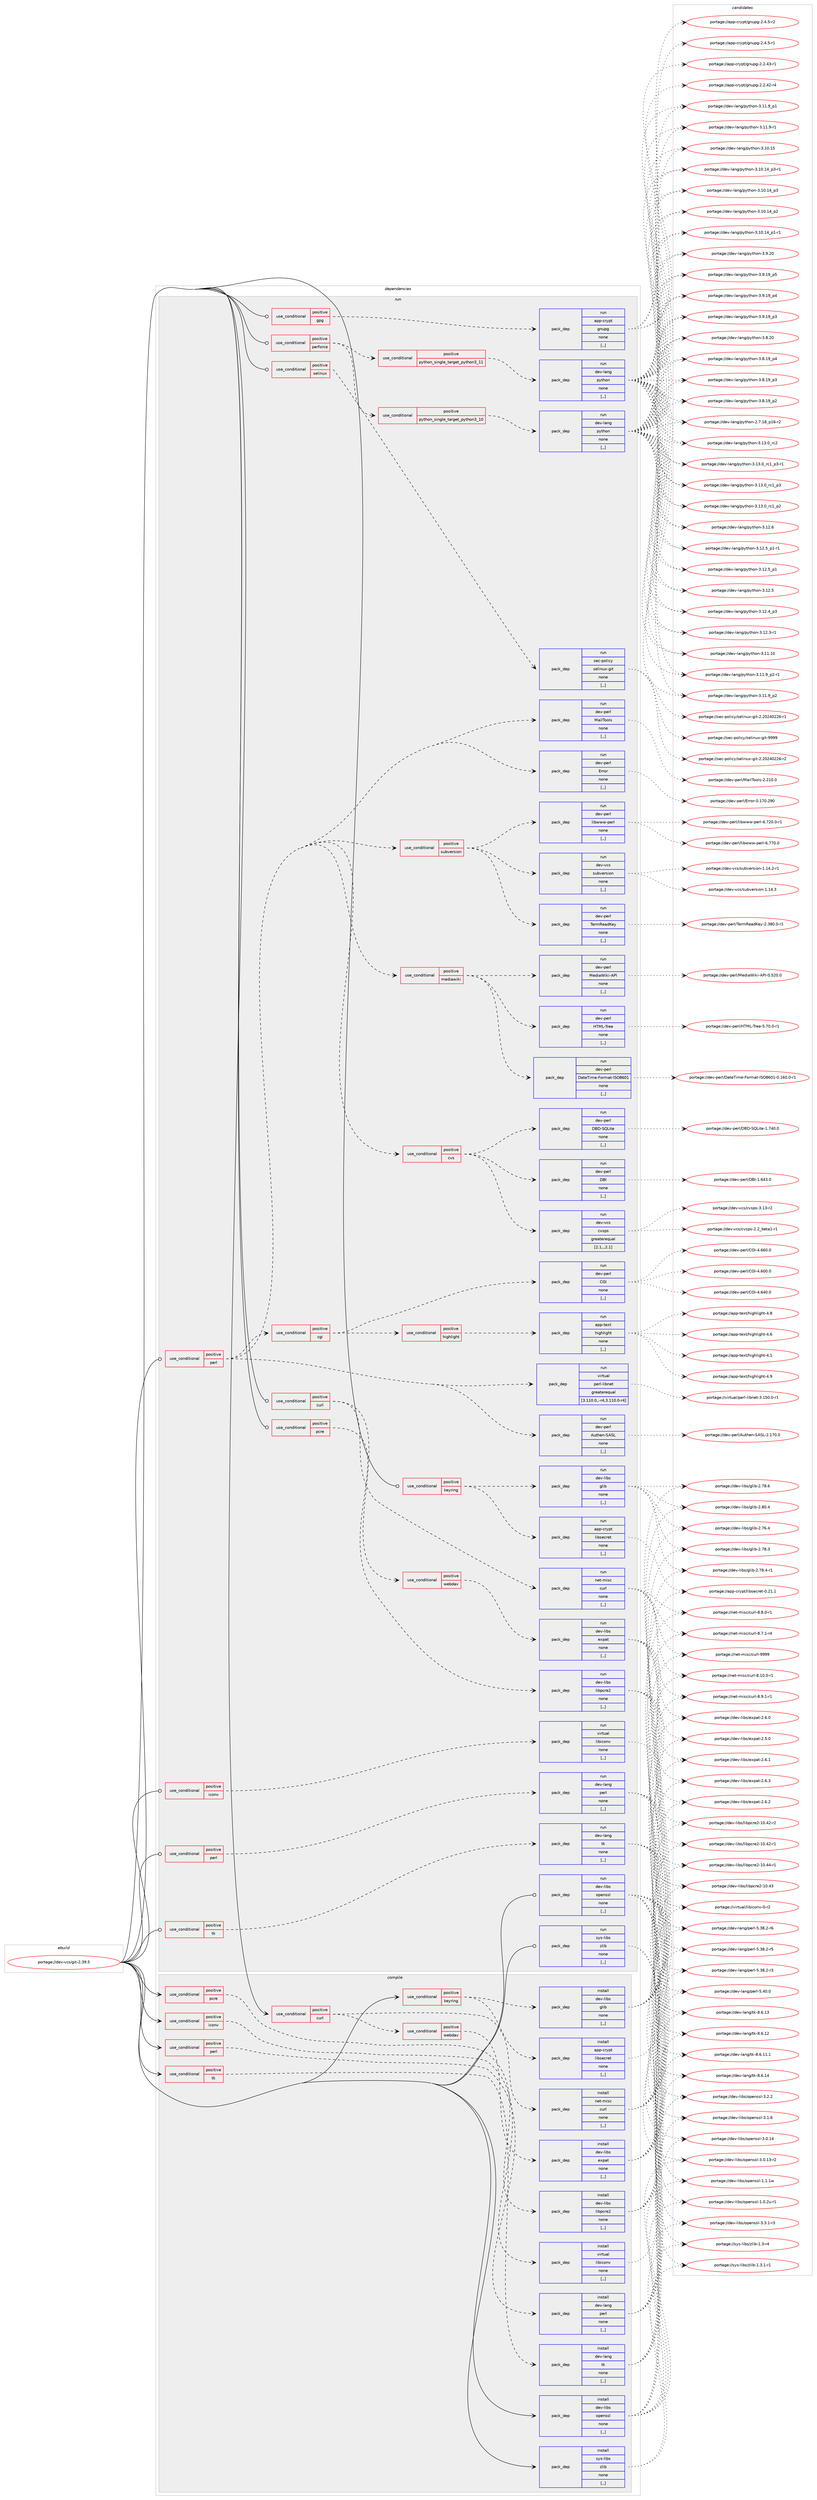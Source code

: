digraph prolog {

# *************
# Graph options
# *************

newrank=true;
concentrate=true;
compound=true;
graph [rankdir=LR,fontname=Helvetica,fontsize=10,ranksep=1.5];#, ranksep=2.5, nodesep=0.2];
edge  [arrowhead=vee];
node  [fontname=Helvetica,fontsize=10];

# **********
# The ebuild
# **********

subgraph cluster_leftcol {
color=gray;
label=<<i>ebuild</i>>;
id [label="portage://dev-vcs/git-2.39.5", color=red, width=4, href="../dev-vcs/git-2.39.5.svg"];
}

# ****************
# The dependencies
# ****************

subgraph cluster_midcol {
color=gray;
label=<<i>dependencies</i>>;
subgraph cluster_compile {
fillcolor="#eeeeee";
style=filled;
label=<<i>compile</i>>;
subgraph cond193770 {
dependency718586 [label=<<TABLE BORDER="0" CELLBORDER="1" CELLSPACING="0" CELLPADDING="4"><TR><TD ROWSPAN="3" CELLPADDING="10">use_conditional</TD></TR><TR><TD>positive</TD></TR><TR><TD>curl</TD></TR></TABLE>>, shape=none, color=red];
subgraph pack519760 {
dependency718587 [label=<<TABLE BORDER="0" CELLBORDER="1" CELLSPACING="0" CELLPADDING="4" WIDTH="220"><TR><TD ROWSPAN="6" CELLPADDING="30">pack_dep</TD></TR><TR><TD WIDTH="110">install</TD></TR><TR><TD>net-misc</TD></TR><TR><TD>curl</TD></TR><TR><TD>none</TD></TR><TR><TD>[,,]</TD></TR></TABLE>>, shape=none, color=blue];
}
dependency718586:e -> dependency718587:w [weight=20,style="dashed",arrowhead="vee"];
subgraph cond193771 {
dependency718588 [label=<<TABLE BORDER="0" CELLBORDER="1" CELLSPACING="0" CELLPADDING="4"><TR><TD ROWSPAN="3" CELLPADDING="10">use_conditional</TD></TR><TR><TD>positive</TD></TR><TR><TD>webdav</TD></TR></TABLE>>, shape=none, color=red];
subgraph pack519761 {
dependency718589 [label=<<TABLE BORDER="0" CELLBORDER="1" CELLSPACING="0" CELLPADDING="4" WIDTH="220"><TR><TD ROWSPAN="6" CELLPADDING="30">pack_dep</TD></TR><TR><TD WIDTH="110">install</TD></TR><TR><TD>dev-libs</TD></TR><TR><TD>expat</TD></TR><TR><TD>none</TD></TR><TR><TD>[,,]</TD></TR></TABLE>>, shape=none, color=blue];
}
dependency718588:e -> dependency718589:w [weight=20,style="dashed",arrowhead="vee"];
}
dependency718586:e -> dependency718588:w [weight=20,style="dashed",arrowhead="vee"];
}
id:e -> dependency718586:w [weight=20,style="solid",arrowhead="vee"];
subgraph cond193772 {
dependency718590 [label=<<TABLE BORDER="0" CELLBORDER="1" CELLSPACING="0" CELLPADDING="4"><TR><TD ROWSPAN="3" CELLPADDING="10">use_conditional</TD></TR><TR><TD>positive</TD></TR><TR><TD>iconv</TD></TR></TABLE>>, shape=none, color=red];
subgraph pack519762 {
dependency718591 [label=<<TABLE BORDER="0" CELLBORDER="1" CELLSPACING="0" CELLPADDING="4" WIDTH="220"><TR><TD ROWSPAN="6" CELLPADDING="30">pack_dep</TD></TR><TR><TD WIDTH="110">install</TD></TR><TR><TD>virtual</TD></TR><TR><TD>libiconv</TD></TR><TR><TD>none</TD></TR><TR><TD>[,,]</TD></TR></TABLE>>, shape=none, color=blue];
}
dependency718590:e -> dependency718591:w [weight=20,style="dashed",arrowhead="vee"];
}
id:e -> dependency718590:w [weight=20,style="solid",arrowhead="vee"];
subgraph cond193773 {
dependency718592 [label=<<TABLE BORDER="0" CELLBORDER="1" CELLSPACING="0" CELLPADDING="4"><TR><TD ROWSPAN="3" CELLPADDING="10">use_conditional</TD></TR><TR><TD>positive</TD></TR><TR><TD>keyring</TD></TR></TABLE>>, shape=none, color=red];
subgraph pack519763 {
dependency718593 [label=<<TABLE BORDER="0" CELLBORDER="1" CELLSPACING="0" CELLPADDING="4" WIDTH="220"><TR><TD ROWSPAN="6" CELLPADDING="30">pack_dep</TD></TR><TR><TD WIDTH="110">install</TD></TR><TR><TD>app-crypt</TD></TR><TR><TD>libsecret</TD></TR><TR><TD>none</TD></TR><TR><TD>[,,]</TD></TR></TABLE>>, shape=none, color=blue];
}
dependency718592:e -> dependency718593:w [weight=20,style="dashed",arrowhead="vee"];
subgraph pack519764 {
dependency718594 [label=<<TABLE BORDER="0" CELLBORDER="1" CELLSPACING="0" CELLPADDING="4" WIDTH="220"><TR><TD ROWSPAN="6" CELLPADDING="30">pack_dep</TD></TR><TR><TD WIDTH="110">install</TD></TR><TR><TD>dev-libs</TD></TR><TR><TD>glib</TD></TR><TR><TD>none</TD></TR><TR><TD>[,,]</TD></TR></TABLE>>, shape=none, color=blue];
}
dependency718592:e -> dependency718594:w [weight=20,style="dashed",arrowhead="vee"];
}
id:e -> dependency718592:w [weight=20,style="solid",arrowhead="vee"];
subgraph cond193774 {
dependency718595 [label=<<TABLE BORDER="0" CELLBORDER="1" CELLSPACING="0" CELLPADDING="4"><TR><TD ROWSPAN="3" CELLPADDING="10">use_conditional</TD></TR><TR><TD>positive</TD></TR><TR><TD>pcre</TD></TR></TABLE>>, shape=none, color=red];
subgraph pack519765 {
dependency718596 [label=<<TABLE BORDER="0" CELLBORDER="1" CELLSPACING="0" CELLPADDING="4" WIDTH="220"><TR><TD ROWSPAN="6" CELLPADDING="30">pack_dep</TD></TR><TR><TD WIDTH="110">install</TD></TR><TR><TD>dev-libs</TD></TR><TR><TD>libpcre2</TD></TR><TR><TD>none</TD></TR><TR><TD>[,,]</TD></TR></TABLE>>, shape=none, color=blue];
}
dependency718595:e -> dependency718596:w [weight=20,style="dashed",arrowhead="vee"];
}
id:e -> dependency718595:w [weight=20,style="solid",arrowhead="vee"];
subgraph cond193775 {
dependency718597 [label=<<TABLE BORDER="0" CELLBORDER="1" CELLSPACING="0" CELLPADDING="4"><TR><TD ROWSPAN="3" CELLPADDING="10">use_conditional</TD></TR><TR><TD>positive</TD></TR><TR><TD>perl</TD></TR></TABLE>>, shape=none, color=red];
subgraph pack519766 {
dependency718598 [label=<<TABLE BORDER="0" CELLBORDER="1" CELLSPACING="0" CELLPADDING="4" WIDTH="220"><TR><TD ROWSPAN="6" CELLPADDING="30">pack_dep</TD></TR><TR><TD WIDTH="110">install</TD></TR><TR><TD>dev-lang</TD></TR><TR><TD>perl</TD></TR><TR><TD>none</TD></TR><TR><TD>[,,]</TD></TR></TABLE>>, shape=none, color=blue];
}
dependency718597:e -> dependency718598:w [weight=20,style="dashed",arrowhead="vee"];
}
id:e -> dependency718597:w [weight=20,style="solid",arrowhead="vee"];
subgraph cond193776 {
dependency718599 [label=<<TABLE BORDER="0" CELLBORDER="1" CELLSPACING="0" CELLPADDING="4"><TR><TD ROWSPAN="3" CELLPADDING="10">use_conditional</TD></TR><TR><TD>positive</TD></TR><TR><TD>tk</TD></TR></TABLE>>, shape=none, color=red];
subgraph pack519767 {
dependency718600 [label=<<TABLE BORDER="0" CELLBORDER="1" CELLSPACING="0" CELLPADDING="4" WIDTH="220"><TR><TD ROWSPAN="6" CELLPADDING="30">pack_dep</TD></TR><TR><TD WIDTH="110">install</TD></TR><TR><TD>dev-lang</TD></TR><TR><TD>tk</TD></TR><TR><TD>none</TD></TR><TR><TD>[,,]</TD></TR></TABLE>>, shape=none, color=blue];
}
dependency718599:e -> dependency718600:w [weight=20,style="dashed",arrowhead="vee"];
}
id:e -> dependency718599:w [weight=20,style="solid",arrowhead="vee"];
subgraph pack519768 {
dependency718601 [label=<<TABLE BORDER="0" CELLBORDER="1" CELLSPACING="0" CELLPADDING="4" WIDTH="220"><TR><TD ROWSPAN="6" CELLPADDING="30">pack_dep</TD></TR><TR><TD WIDTH="110">install</TD></TR><TR><TD>dev-libs</TD></TR><TR><TD>openssl</TD></TR><TR><TD>none</TD></TR><TR><TD>[,,]</TD></TR></TABLE>>, shape=none, color=blue];
}
id:e -> dependency718601:w [weight=20,style="solid",arrowhead="vee"];
subgraph pack519769 {
dependency718602 [label=<<TABLE BORDER="0" CELLBORDER="1" CELLSPACING="0" CELLPADDING="4" WIDTH="220"><TR><TD ROWSPAN="6" CELLPADDING="30">pack_dep</TD></TR><TR><TD WIDTH="110">install</TD></TR><TR><TD>sys-libs</TD></TR><TR><TD>zlib</TD></TR><TR><TD>none</TD></TR><TR><TD>[,,]</TD></TR></TABLE>>, shape=none, color=blue];
}
id:e -> dependency718602:w [weight=20,style="solid",arrowhead="vee"];
}
subgraph cluster_compileandrun {
fillcolor="#eeeeee";
style=filled;
label=<<i>compile and run</i>>;
}
subgraph cluster_run {
fillcolor="#eeeeee";
style=filled;
label=<<i>run</i>>;
subgraph cond193777 {
dependency718603 [label=<<TABLE BORDER="0" CELLBORDER="1" CELLSPACING="0" CELLPADDING="4"><TR><TD ROWSPAN="3" CELLPADDING="10">use_conditional</TD></TR><TR><TD>positive</TD></TR><TR><TD>curl</TD></TR></TABLE>>, shape=none, color=red];
subgraph pack519770 {
dependency718604 [label=<<TABLE BORDER="0" CELLBORDER="1" CELLSPACING="0" CELLPADDING="4" WIDTH="220"><TR><TD ROWSPAN="6" CELLPADDING="30">pack_dep</TD></TR><TR><TD WIDTH="110">run</TD></TR><TR><TD>net-misc</TD></TR><TR><TD>curl</TD></TR><TR><TD>none</TD></TR><TR><TD>[,,]</TD></TR></TABLE>>, shape=none, color=blue];
}
dependency718603:e -> dependency718604:w [weight=20,style="dashed",arrowhead="vee"];
subgraph cond193778 {
dependency718605 [label=<<TABLE BORDER="0" CELLBORDER="1" CELLSPACING="0" CELLPADDING="4"><TR><TD ROWSPAN="3" CELLPADDING="10">use_conditional</TD></TR><TR><TD>positive</TD></TR><TR><TD>webdav</TD></TR></TABLE>>, shape=none, color=red];
subgraph pack519771 {
dependency718606 [label=<<TABLE BORDER="0" CELLBORDER="1" CELLSPACING="0" CELLPADDING="4" WIDTH="220"><TR><TD ROWSPAN="6" CELLPADDING="30">pack_dep</TD></TR><TR><TD WIDTH="110">run</TD></TR><TR><TD>dev-libs</TD></TR><TR><TD>expat</TD></TR><TR><TD>none</TD></TR><TR><TD>[,,]</TD></TR></TABLE>>, shape=none, color=blue];
}
dependency718605:e -> dependency718606:w [weight=20,style="dashed",arrowhead="vee"];
}
dependency718603:e -> dependency718605:w [weight=20,style="dashed",arrowhead="vee"];
}
id:e -> dependency718603:w [weight=20,style="solid",arrowhead="odot"];
subgraph cond193779 {
dependency718607 [label=<<TABLE BORDER="0" CELLBORDER="1" CELLSPACING="0" CELLPADDING="4"><TR><TD ROWSPAN="3" CELLPADDING="10">use_conditional</TD></TR><TR><TD>positive</TD></TR><TR><TD>gpg</TD></TR></TABLE>>, shape=none, color=red];
subgraph pack519772 {
dependency718608 [label=<<TABLE BORDER="0" CELLBORDER="1" CELLSPACING="0" CELLPADDING="4" WIDTH="220"><TR><TD ROWSPAN="6" CELLPADDING="30">pack_dep</TD></TR><TR><TD WIDTH="110">run</TD></TR><TR><TD>app-crypt</TD></TR><TR><TD>gnupg</TD></TR><TR><TD>none</TD></TR><TR><TD>[,,]</TD></TR></TABLE>>, shape=none, color=blue];
}
dependency718607:e -> dependency718608:w [weight=20,style="dashed",arrowhead="vee"];
}
id:e -> dependency718607:w [weight=20,style="solid",arrowhead="odot"];
subgraph cond193780 {
dependency718609 [label=<<TABLE BORDER="0" CELLBORDER="1" CELLSPACING="0" CELLPADDING="4"><TR><TD ROWSPAN="3" CELLPADDING="10">use_conditional</TD></TR><TR><TD>positive</TD></TR><TR><TD>iconv</TD></TR></TABLE>>, shape=none, color=red];
subgraph pack519773 {
dependency718610 [label=<<TABLE BORDER="0" CELLBORDER="1" CELLSPACING="0" CELLPADDING="4" WIDTH="220"><TR><TD ROWSPAN="6" CELLPADDING="30">pack_dep</TD></TR><TR><TD WIDTH="110">run</TD></TR><TR><TD>virtual</TD></TR><TR><TD>libiconv</TD></TR><TR><TD>none</TD></TR><TR><TD>[,,]</TD></TR></TABLE>>, shape=none, color=blue];
}
dependency718609:e -> dependency718610:w [weight=20,style="dashed",arrowhead="vee"];
}
id:e -> dependency718609:w [weight=20,style="solid",arrowhead="odot"];
subgraph cond193781 {
dependency718611 [label=<<TABLE BORDER="0" CELLBORDER="1" CELLSPACING="0" CELLPADDING="4"><TR><TD ROWSPAN="3" CELLPADDING="10">use_conditional</TD></TR><TR><TD>positive</TD></TR><TR><TD>keyring</TD></TR></TABLE>>, shape=none, color=red];
subgraph pack519774 {
dependency718612 [label=<<TABLE BORDER="0" CELLBORDER="1" CELLSPACING="0" CELLPADDING="4" WIDTH="220"><TR><TD ROWSPAN="6" CELLPADDING="30">pack_dep</TD></TR><TR><TD WIDTH="110">run</TD></TR><TR><TD>app-crypt</TD></TR><TR><TD>libsecret</TD></TR><TR><TD>none</TD></TR><TR><TD>[,,]</TD></TR></TABLE>>, shape=none, color=blue];
}
dependency718611:e -> dependency718612:w [weight=20,style="dashed",arrowhead="vee"];
subgraph pack519775 {
dependency718613 [label=<<TABLE BORDER="0" CELLBORDER="1" CELLSPACING="0" CELLPADDING="4" WIDTH="220"><TR><TD ROWSPAN="6" CELLPADDING="30">pack_dep</TD></TR><TR><TD WIDTH="110">run</TD></TR><TR><TD>dev-libs</TD></TR><TR><TD>glib</TD></TR><TR><TD>none</TD></TR><TR><TD>[,,]</TD></TR></TABLE>>, shape=none, color=blue];
}
dependency718611:e -> dependency718613:w [weight=20,style="dashed",arrowhead="vee"];
}
id:e -> dependency718611:w [weight=20,style="solid",arrowhead="odot"];
subgraph cond193782 {
dependency718614 [label=<<TABLE BORDER="0" CELLBORDER="1" CELLSPACING="0" CELLPADDING="4"><TR><TD ROWSPAN="3" CELLPADDING="10">use_conditional</TD></TR><TR><TD>positive</TD></TR><TR><TD>pcre</TD></TR></TABLE>>, shape=none, color=red];
subgraph pack519776 {
dependency718615 [label=<<TABLE BORDER="0" CELLBORDER="1" CELLSPACING="0" CELLPADDING="4" WIDTH="220"><TR><TD ROWSPAN="6" CELLPADDING="30">pack_dep</TD></TR><TR><TD WIDTH="110">run</TD></TR><TR><TD>dev-libs</TD></TR><TR><TD>libpcre2</TD></TR><TR><TD>none</TD></TR><TR><TD>[,,]</TD></TR></TABLE>>, shape=none, color=blue];
}
dependency718614:e -> dependency718615:w [weight=20,style="dashed",arrowhead="vee"];
}
id:e -> dependency718614:w [weight=20,style="solid",arrowhead="odot"];
subgraph cond193783 {
dependency718616 [label=<<TABLE BORDER="0" CELLBORDER="1" CELLSPACING="0" CELLPADDING="4"><TR><TD ROWSPAN="3" CELLPADDING="10">use_conditional</TD></TR><TR><TD>positive</TD></TR><TR><TD>perforce</TD></TR></TABLE>>, shape=none, color=red];
subgraph cond193784 {
dependency718617 [label=<<TABLE BORDER="0" CELLBORDER="1" CELLSPACING="0" CELLPADDING="4"><TR><TD ROWSPAN="3" CELLPADDING="10">use_conditional</TD></TR><TR><TD>positive</TD></TR><TR><TD>python_single_target_python3_10</TD></TR></TABLE>>, shape=none, color=red];
subgraph pack519777 {
dependency718618 [label=<<TABLE BORDER="0" CELLBORDER="1" CELLSPACING="0" CELLPADDING="4" WIDTH="220"><TR><TD ROWSPAN="6" CELLPADDING="30">pack_dep</TD></TR><TR><TD WIDTH="110">run</TD></TR><TR><TD>dev-lang</TD></TR><TR><TD>python</TD></TR><TR><TD>none</TD></TR><TR><TD>[,,]</TD></TR></TABLE>>, shape=none, color=blue];
}
dependency718617:e -> dependency718618:w [weight=20,style="dashed",arrowhead="vee"];
}
dependency718616:e -> dependency718617:w [weight=20,style="dashed",arrowhead="vee"];
subgraph cond193785 {
dependency718619 [label=<<TABLE BORDER="0" CELLBORDER="1" CELLSPACING="0" CELLPADDING="4"><TR><TD ROWSPAN="3" CELLPADDING="10">use_conditional</TD></TR><TR><TD>positive</TD></TR><TR><TD>python_single_target_python3_11</TD></TR></TABLE>>, shape=none, color=red];
subgraph pack519778 {
dependency718620 [label=<<TABLE BORDER="0" CELLBORDER="1" CELLSPACING="0" CELLPADDING="4" WIDTH="220"><TR><TD ROWSPAN="6" CELLPADDING="30">pack_dep</TD></TR><TR><TD WIDTH="110">run</TD></TR><TR><TD>dev-lang</TD></TR><TR><TD>python</TD></TR><TR><TD>none</TD></TR><TR><TD>[,,]</TD></TR></TABLE>>, shape=none, color=blue];
}
dependency718619:e -> dependency718620:w [weight=20,style="dashed",arrowhead="vee"];
}
dependency718616:e -> dependency718619:w [weight=20,style="dashed",arrowhead="vee"];
}
id:e -> dependency718616:w [weight=20,style="solid",arrowhead="odot"];
subgraph cond193786 {
dependency718621 [label=<<TABLE BORDER="0" CELLBORDER="1" CELLSPACING="0" CELLPADDING="4"><TR><TD ROWSPAN="3" CELLPADDING="10">use_conditional</TD></TR><TR><TD>positive</TD></TR><TR><TD>perl</TD></TR></TABLE>>, shape=none, color=red];
subgraph pack519779 {
dependency718622 [label=<<TABLE BORDER="0" CELLBORDER="1" CELLSPACING="0" CELLPADDING="4" WIDTH="220"><TR><TD ROWSPAN="6" CELLPADDING="30">pack_dep</TD></TR><TR><TD WIDTH="110">run</TD></TR><TR><TD>dev-lang</TD></TR><TR><TD>perl</TD></TR><TR><TD>none</TD></TR><TR><TD>[,,]</TD></TR></TABLE>>, shape=none, color=blue];
}
dependency718621:e -> dependency718622:w [weight=20,style="dashed",arrowhead="vee"];
}
id:e -> dependency718621:w [weight=20,style="solid",arrowhead="odot"];
subgraph cond193787 {
dependency718623 [label=<<TABLE BORDER="0" CELLBORDER="1" CELLSPACING="0" CELLPADDING="4"><TR><TD ROWSPAN="3" CELLPADDING="10">use_conditional</TD></TR><TR><TD>positive</TD></TR><TR><TD>perl</TD></TR></TABLE>>, shape=none, color=red];
subgraph pack519780 {
dependency718624 [label=<<TABLE BORDER="0" CELLBORDER="1" CELLSPACING="0" CELLPADDING="4" WIDTH="220"><TR><TD ROWSPAN="6" CELLPADDING="30">pack_dep</TD></TR><TR><TD WIDTH="110">run</TD></TR><TR><TD>dev-perl</TD></TR><TR><TD>Error</TD></TR><TR><TD>none</TD></TR><TR><TD>[,,]</TD></TR></TABLE>>, shape=none, color=blue];
}
dependency718623:e -> dependency718624:w [weight=20,style="dashed",arrowhead="vee"];
subgraph pack519781 {
dependency718625 [label=<<TABLE BORDER="0" CELLBORDER="1" CELLSPACING="0" CELLPADDING="4" WIDTH="220"><TR><TD ROWSPAN="6" CELLPADDING="30">pack_dep</TD></TR><TR><TD WIDTH="110">run</TD></TR><TR><TD>dev-perl</TD></TR><TR><TD>MailTools</TD></TR><TR><TD>none</TD></TR><TR><TD>[,,]</TD></TR></TABLE>>, shape=none, color=blue];
}
dependency718623:e -> dependency718625:w [weight=20,style="dashed",arrowhead="vee"];
subgraph pack519782 {
dependency718626 [label=<<TABLE BORDER="0" CELLBORDER="1" CELLSPACING="0" CELLPADDING="4" WIDTH="220"><TR><TD ROWSPAN="6" CELLPADDING="30">pack_dep</TD></TR><TR><TD WIDTH="110">run</TD></TR><TR><TD>dev-perl</TD></TR><TR><TD>Authen-SASL</TD></TR><TR><TD>none</TD></TR><TR><TD>[,,]</TD></TR></TABLE>>, shape=none, color=blue];
}
dependency718623:e -> dependency718626:w [weight=20,style="dashed",arrowhead="vee"];
subgraph pack519783 {
dependency718627 [label=<<TABLE BORDER="0" CELLBORDER="1" CELLSPACING="0" CELLPADDING="4" WIDTH="220"><TR><TD ROWSPAN="6" CELLPADDING="30">pack_dep</TD></TR><TR><TD WIDTH="110">run</TD></TR><TR><TD>virtual</TD></TR><TR><TD>perl-libnet</TD></TR><TR><TD>greaterequal</TD></TR><TR><TD>[3.110.0,,-r4,3.110.0-r4]</TD></TR></TABLE>>, shape=none, color=blue];
}
dependency718623:e -> dependency718627:w [weight=20,style="dashed",arrowhead="vee"];
subgraph cond193788 {
dependency718628 [label=<<TABLE BORDER="0" CELLBORDER="1" CELLSPACING="0" CELLPADDING="4"><TR><TD ROWSPAN="3" CELLPADDING="10">use_conditional</TD></TR><TR><TD>positive</TD></TR><TR><TD>cgi</TD></TR></TABLE>>, shape=none, color=red];
subgraph pack519784 {
dependency718629 [label=<<TABLE BORDER="0" CELLBORDER="1" CELLSPACING="0" CELLPADDING="4" WIDTH="220"><TR><TD ROWSPAN="6" CELLPADDING="30">pack_dep</TD></TR><TR><TD WIDTH="110">run</TD></TR><TR><TD>dev-perl</TD></TR><TR><TD>CGI</TD></TR><TR><TD>none</TD></TR><TR><TD>[,,]</TD></TR></TABLE>>, shape=none, color=blue];
}
dependency718628:e -> dependency718629:w [weight=20,style="dashed",arrowhead="vee"];
subgraph cond193789 {
dependency718630 [label=<<TABLE BORDER="0" CELLBORDER="1" CELLSPACING="0" CELLPADDING="4"><TR><TD ROWSPAN="3" CELLPADDING="10">use_conditional</TD></TR><TR><TD>positive</TD></TR><TR><TD>highlight</TD></TR></TABLE>>, shape=none, color=red];
subgraph pack519785 {
dependency718631 [label=<<TABLE BORDER="0" CELLBORDER="1" CELLSPACING="0" CELLPADDING="4" WIDTH="220"><TR><TD ROWSPAN="6" CELLPADDING="30">pack_dep</TD></TR><TR><TD WIDTH="110">run</TD></TR><TR><TD>app-text</TD></TR><TR><TD>highlight</TD></TR><TR><TD>none</TD></TR><TR><TD>[,,]</TD></TR></TABLE>>, shape=none, color=blue];
}
dependency718630:e -> dependency718631:w [weight=20,style="dashed",arrowhead="vee"];
}
dependency718628:e -> dependency718630:w [weight=20,style="dashed",arrowhead="vee"];
}
dependency718623:e -> dependency718628:w [weight=20,style="dashed",arrowhead="vee"];
subgraph cond193790 {
dependency718632 [label=<<TABLE BORDER="0" CELLBORDER="1" CELLSPACING="0" CELLPADDING="4"><TR><TD ROWSPAN="3" CELLPADDING="10">use_conditional</TD></TR><TR><TD>positive</TD></TR><TR><TD>cvs</TD></TR></TABLE>>, shape=none, color=red];
subgraph pack519786 {
dependency718633 [label=<<TABLE BORDER="0" CELLBORDER="1" CELLSPACING="0" CELLPADDING="4" WIDTH="220"><TR><TD ROWSPAN="6" CELLPADDING="30">pack_dep</TD></TR><TR><TD WIDTH="110">run</TD></TR><TR><TD>dev-vcs</TD></TR><TR><TD>cvsps</TD></TR><TR><TD>greaterequal</TD></TR><TR><TD>[2.1,,,2.1]</TD></TR></TABLE>>, shape=none, color=blue];
}
dependency718632:e -> dependency718633:w [weight=20,style="dashed",arrowhead="vee"];
subgraph pack519787 {
dependency718634 [label=<<TABLE BORDER="0" CELLBORDER="1" CELLSPACING="0" CELLPADDING="4" WIDTH="220"><TR><TD ROWSPAN="6" CELLPADDING="30">pack_dep</TD></TR><TR><TD WIDTH="110">run</TD></TR><TR><TD>dev-perl</TD></TR><TR><TD>DBI</TD></TR><TR><TD>none</TD></TR><TR><TD>[,,]</TD></TR></TABLE>>, shape=none, color=blue];
}
dependency718632:e -> dependency718634:w [weight=20,style="dashed",arrowhead="vee"];
subgraph pack519788 {
dependency718635 [label=<<TABLE BORDER="0" CELLBORDER="1" CELLSPACING="0" CELLPADDING="4" WIDTH="220"><TR><TD ROWSPAN="6" CELLPADDING="30">pack_dep</TD></TR><TR><TD WIDTH="110">run</TD></TR><TR><TD>dev-perl</TD></TR><TR><TD>DBD-SQLite</TD></TR><TR><TD>none</TD></TR><TR><TD>[,,]</TD></TR></TABLE>>, shape=none, color=blue];
}
dependency718632:e -> dependency718635:w [weight=20,style="dashed",arrowhead="vee"];
}
dependency718623:e -> dependency718632:w [weight=20,style="dashed",arrowhead="vee"];
subgraph cond193791 {
dependency718636 [label=<<TABLE BORDER="0" CELLBORDER="1" CELLSPACING="0" CELLPADDING="4"><TR><TD ROWSPAN="3" CELLPADDING="10">use_conditional</TD></TR><TR><TD>positive</TD></TR><TR><TD>mediawiki</TD></TR></TABLE>>, shape=none, color=red];
subgraph pack519789 {
dependency718637 [label=<<TABLE BORDER="0" CELLBORDER="1" CELLSPACING="0" CELLPADDING="4" WIDTH="220"><TR><TD ROWSPAN="6" CELLPADDING="30">pack_dep</TD></TR><TR><TD WIDTH="110">run</TD></TR><TR><TD>dev-perl</TD></TR><TR><TD>DateTime-Format-ISO8601</TD></TR><TR><TD>none</TD></TR><TR><TD>[,,]</TD></TR></TABLE>>, shape=none, color=blue];
}
dependency718636:e -> dependency718637:w [weight=20,style="dashed",arrowhead="vee"];
subgraph pack519790 {
dependency718638 [label=<<TABLE BORDER="0" CELLBORDER="1" CELLSPACING="0" CELLPADDING="4" WIDTH="220"><TR><TD ROWSPAN="6" CELLPADDING="30">pack_dep</TD></TR><TR><TD WIDTH="110">run</TD></TR><TR><TD>dev-perl</TD></TR><TR><TD>HTML-Tree</TD></TR><TR><TD>none</TD></TR><TR><TD>[,,]</TD></TR></TABLE>>, shape=none, color=blue];
}
dependency718636:e -> dependency718638:w [weight=20,style="dashed",arrowhead="vee"];
subgraph pack519791 {
dependency718639 [label=<<TABLE BORDER="0" CELLBORDER="1" CELLSPACING="0" CELLPADDING="4" WIDTH="220"><TR><TD ROWSPAN="6" CELLPADDING="30">pack_dep</TD></TR><TR><TD WIDTH="110">run</TD></TR><TR><TD>dev-perl</TD></TR><TR><TD>MediaWiki-API</TD></TR><TR><TD>none</TD></TR><TR><TD>[,,]</TD></TR></TABLE>>, shape=none, color=blue];
}
dependency718636:e -> dependency718639:w [weight=20,style="dashed",arrowhead="vee"];
}
dependency718623:e -> dependency718636:w [weight=20,style="dashed",arrowhead="vee"];
subgraph cond193792 {
dependency718640 [label=<<TABLE BORDER="0" CELLBORDER="1" CELLSPACING="0" CELLPADDING="4"><TR><TD ROWSPAN="3" CELLPADDING="10">use_conditional</TD></TR><TR><TD>positive</TD></TR><TR><TD>subversion</TD></TR></TABLE>>, shape=none, color=red];
subgraph pack519792 {
dependency718641 [label=<<TABLE BORDER="0" CELLBORDER="1" CELLSPACING="0" CELLPADDING="4" WIDTH="220"><TR><TD ROWSPAN="6" CELLPADDING="30">pack_dep</TD></TR><TR><TD WIDTH="110">run</TD></TR><TR><TD>dev-vcs</TD></TR><TR><TD>subversion</TD></TR><TR><TD>none</TD></TR><TR><TD>[,,]</TD></TR></TABLE>>, shape=none, color=blue];
}
dependency718640:e -> dependency718641:w [weight=20,style="dashed",arrowhead="vee"];
subgraph pack519793 {
dependency718642 [label=<<TABLE BORDER="0" CELLBORDER="1" CELLSPACING="0" CELLPADDING="4" WIDTH="220"><TR><TD ROWSPAN="6" CELLPADDING="30">pack_dep</TD></TR><TR><TD WIDTH="110">run</TD></TR><TR><TD>dev-perl</TD></TR><TR><TD>libwww-perl</TD></TR><TR><TD>none</TD></TR><TR><TD>[,,]</TD></TR></TABLE>>, shape=none, color=blue];
}
dependency718640:e -> dependency718642:w [weight=20,style="dashed",arrowhead="vee"];
subgraph pack519794 {
dependency718643 [label=<<TABLE BORDER="0" CELLBORDER="1" CELLSPACING="0" CELLPADDING="4" WIDTH="220"><TR><TD ROWSPAN="6" CELLPADDING="30">pack_dep</TD></TR><TR><TD WIDTH="110">run</TD></TR><TR><TD>dev-perl</TD></TR><TR><TD>TermReadKey</TD></TR><TR><TD>none</TD></TR><TR><TD>[,,]</TD></TR></TABLE>>, shape=none, color=blue];
}
dependency718640:e -> dependency718643:w [weight=20,style="dashed",arrowhead="vee"];
}
dependency718623:e -> dependency718640:w [weight=20,style="dashed",arrowhead="vee"];
}
id:e -> dependency718623:w [weight=20,style="solid",arrowhead="odot"];
subgraph cond193793 {
dependency718644 [label=<<TABLE BORDER="0" CELLBORDER="1" CELLSPACING="0" CELLPADDING="4"><TR><TD ROWSPAN="3" CELLPADDING="10">use_conditional</TD></TR><TR><TD>positive</TD></TR><TR><TD>selinux</TD></TR></TABLE>>, shape=none, color=red];
subgraph pack519795 {
dependency718645 [label=<<TABLE BORDER="0" CELLBORDER="1" CELLSPACING="0" CELLPADDING="4" WIDTH="220"><TR><TD ROWSPAN="6" CELLPADDING="30">pack_dep</TD></TR><TR><TD WIDTH="110">run</TD></TR><TR><TD>sec-policy</TD></TR><TR><TD>selinux-git</TD></TR><TR><TD>none</TD></TR><TR><TD>[,,]</TD></TR></TABLE>>, shape=none, color=blue];
}
dependency718644:e -> dependency718645:w [weight=20,style="dashed",arrowhead="vee"];
}
id:e -> dependency718644:w [weight=20,style="solid",arrowhead="odot"];
subgraph cond193794 {
dependency718646 [label=<<TABLE BORDER="0" CELLBORDER="1" CELLSPACING="0" CELLPADDING="4"><TR><TD ROWSPAN="3" CELLPADDING="10">use_conditional</TD></TR><TR><TD>positive</TD></TR><TR><TD>tk</TD></TR></TABLE>>, shape=none, color=red];
subgraph pack519796 {
dependency718647 [label=<<TABLE BORDER="0" CELLBORDER="1" CELLSPACING="0" CELLPADDING="4" WIDTH="220"><TR><TD ROWSPAN="6" CELLPADDING="30">pack_dep</TD></TR><TR><TD WIDTH="110">run</TD></TR><TR><TD>dev-lang</TD></TR><TR><TD>tk</TD></TR><TR><TD>none</TD></TR><TR><TD>[,,]</TD></TR></TABLE>>, shape=none, color=blue];
}
dependency718646:e -> dependency718647:w [weight=20,style="dashed",arrowhead="vee"];
}
id:e -> dependency718646:w [weight=20,style="solid",arrowhead="odot"];
subgraph pack519797 {
dependency718648 [label=<<TABLE BORDER="0" CELLBORDER="1" CELLSPACING="0" CELLPADDING="4" WIDTH="220"><TR><TD ROWSPAN="6" CELLPADDING="30">pack_dep</TD></TR><TR><TD WIDTH="110">run</TD></TR><TR><TD>dev-libs</TD></TR><TR><TD>openssl</TD></TR><TR><TD>none</TD></TR><TR><TD>[,,]</TD></TR></TABLE>>, shape=none, color=blue];
}
id:e -> dependency718648:w [weight=20,style="solid",arrowhead="odot"];
subgraph pack519798 {
dependency718649 [label=<<TABLE BORDER="0" CELLBORDER="1" CELLSPACING="0" CELLPADDING="4" WIDTH="220"><TR><TD ROWSPAN="6" CELLPADDING="30">pack_dep</TD></TR><TR><TD WIDTH="110">run</TD></TR><TR><TD>sys-libs</TD></TR><TR><TD>zlib</TD></TR><TR><TD>none</TD></TR><TR><TD>[,,]</TD></TR></TABLE>>, shape=none, color=blue];
}
id:e -> dependency718649:w [weight=20,style="solid",arrowhead="odot"];
}
}

# **************
# The candidates
# **************

subgraph cluster_choices {
rank=same;
color=gray;
label=<<i>candidates</i>>;

subgraph choice519760 {
color=black;
nodesep=1;
choice110101116451091051159947991171141084557575757 [label="portage://net-misc/curl-9999", color=red, width=4,href="../net-misc/curl-9999.svg"];
choice11010111645109105115994799117114108455646494846484511449 [label="portage://net-misc/curl-8.10.0-r1", color=red, width=4,href="../net-misc/curl-8.10.0-r1.svg"];
choice110101116451091051159947991171141084556465746494511449 [label="portage://net-misc/curl-8.9.1-r1", color=red, width=4,href="../net-misc/curl-8.9.1-r1.svg"];
choice110101116451091051159947991171141084556465646484511449 [label="portage://net-misc/curl-8.8.0-r1", color=red, width=4,href="../net-misc/curl-8.8.0-r1.svg"];
choice110101116451091051159947991171141084556465546494511452 [label="portage://net-misc/curl-8.7.1-r4", color=red, width=4,href="../net-misc/curl-8.7.1-r4.svg"];
dependency718587:e -> choice110101116451091051159947991171141084557575757:w [style=dotted,weight="100"];
dependency718587:e -> choice11010111645109105115994799117114108455646494846484511449:w [style=dotted,weight="100"];
dependency718587:e -> choice110101116451091051159947991171141084556465746494511449:w [style=dotted,weight="100"];
dependency718587:e -> choice110101116451091051159947991171141084556465646484511449:w [style=dotted,weight="100"];
dependency718587:e -> choice110101116451091051159947991171141084556465546494511452:w [style=dotted,weight="100"];
}
subgraph choice519761 {
color=black;
nodesep=1;
choice10010111845108105981154710112011297116455046544651 [label="portage://dev-libs/expat-2.6.3", color=red, width=4,href="../dev-libs/expat-2.6.3.svg"];
choice10010111845108105981154710112011297116455046544650 [label="portage://dev-libs/expat-2.6.2", color=red, width=4,href="../dev-libs/expat-2.6.2.svg"];
choice10010111845108105981154710112011297116455046544649 [label="portage://dev-libs/expat-2.6.1", color=red, width=4,href="../dev-libs/expat-2.6.1.svg"];
choice10010111845108105981154710112011297116455046544648 [label="portage://dev-libs/expat-2.6.0", color=red, width=4,href="../dev-libs/expat-2.6.0.svg"];
choice10010111845108105981154710112011297116455046534648 [label="portage://dev-libs/expat-2.5.0", color=red, width=4,href="../dev-libs/expat-2.5.0.svg"];
dependency718589:e -> choice10010111845108105981154710112011297116455046544651:w [style=dotted,weight="100"];
dependency718589:e -> choice10010111845108105981154710112011297116455046544650:w [style=dotted,weight="100"];
dependency718589:e -> choice10010111845108105981154710112011297116455046544649:w [style=dotted,weight="100"];
dependency718589:e -> choice10010111845108105981154710112011297116455046544648:w [style=dotted,weight="100"];
dependency718589:e -> choice10010111845108105981154710112011297116455046534648:w [style=dotted,weight="100"];
}
subgraph choice519762 {
color=black;
nodesep=1;
choice1181051141161179710847108105981059911111011845484511450 [label="portage://virtual/libiconv-0-r2", color=red, width=4,href="../virtual/libiconv-0-r2.svg"];
dependency718591:e -> choice1181051141161179710847108105981059911111011845484511450:w [style=dotted,weight="100"];
}
subgraph choice519763 {
color=black;
nodesep=1;
choice97112112459911412111211647108105981151019911410111645484650494649 [label="portage://app-crypt/libsecret-0.21.1", color=red, width=4,href="../app-crypt/libsecret-0.21.1.svg"];
dependency718593:e -> choice97112112459911412111211647108105981151019911410111645484650494649:w [style=dotted,weight="100"];
}
subgraph choice519764 {
color=black;
nodesep=1;
choice1001011184510810598115471031081059845504656484652 [label="portage://dev-libs/glib-2.80.4", color=red, width=4,href="../dev-libs/glib-2.80.4.svg"];
choice1001011184510810598115471031081059845504655564654 [label="portage://dev-libs/glib-2.78.6", color=red, width=4,href="../dev-libs/glib-2.78.6.svg"];
choice10010111845108105981154710310810598455046555646524511449 [label="portage://dev-libs/glib-2.78.4-r1", color=red, width=4,href="../dev-libs/glib-2.78.4-r1.svg"];
choice1001011184510810598115471031081059845504655564651 [label="portage://dev-libs/glib-2.78.3", color=red, width=4,href="../dev-libs/glib-2.78.3.svg"];
choice1001011184510810598115471031081059845504655544652 [label="portage://dev-libs/glib-2.76.4", color=red, width=4,href="../dev-libs/glib-2.76.4.svg"];
dependency718594:e -> choice1001011184510810598115471031081059845504656484652:w [style=dotted,weight="100"];
dependency718594:e -> choice1001011184510810598115471031081059845504655564654:w [style=dotted,weight="100"];
dependency718594:e -> choice10010111845108105981154710310810598455046555646524511449:w [style=dotted,weight="100"];
dependency718594:e -> choice1001011184510810598115471031081059845504655564651:w [style=dotted,weight="100"];
dependency718594:e -> choice1001011184510810598115471031081059845504655544652:w [style=dotted,weight="100"];
}
subgraph choice519765 {
color=black;
nodesep=1;
choice1001011184510810598115471081059811299114101504549484652524511449 [label="portage://dev-libs/libpcre2-10.44-r1", color=red, width=4,href="../dev-libs/libpcre2-10.44-r1.svg"];
choice100101118451081059811547108105981129911410150454948465251 [label="portage://dev-libs/libpcre2-10.43", color=red, width=4,href="../dev-libs/libpcre2-10.43.svg"];
choice1001011184510810598115471081059811299114101504549484652504511450 [label="portage://dev-libs/libpcre2-10.42-r2", color=red, width=4,href="../dev-libs/libpcre2-10.42-r2.svg"];
choice1001011184510810598115471081059811299114101504549484652504511449 [label="portage://dev-libs/libpcre2-10.42-r1", color=red, width=4,href="../dev-libs/libpcre2-10.42-r1.svg"];
dependency718596:e -> choice1001011184510810598115471081059811299114101504549484652524511449:w [style=dotted,weight="100"];
dependency718596:e -> choice100101118451081059811547108105981129911410150454948465251:w [style=dotted,weight="100"];
dependency718596:e -> choice1001011184510810598115471081059811299114101504549484652504511450:w [style=dotted,weight="100"];
dependency718596:e -> choice1001011184510810598115471081059811299114101504549484652504511449:w [style=dotted,weight="100"];
}
subgraph choice519766 {
color=black;
nodesep=1;
choice10010111845108971101034711210111410845534652484648 [label="portage://dev-lang/perl-5.40.0", color=red, width=4,href="../dev-lang/perl-5.40.0.svg"];
choice100101118451089711010347112101114108455346515646504511454 [label="portage://dev-lang/perl-5.38.2-r6", color=red, width=4,href="../dev-lang/perl-5.38.2-r6.svg"];
choice100101118451089711010347112101114108455346515646504511453 [label="portage://dev-lang/perl-5.38.2-r5", color=red, width=4,href="../dev-lang/perl-5.38.2-r5.svg"];
choice100101118451089711010347112101114108455346515646504511451 [label="portage://dev-lang/perl-5.38.2-r3", color=red, width=4,href="../dev-lang/perl-5.38.2-r3.svg"];
dependency718598:e -> choice10010111845108971101034711210111410845534652484648:w [style=dotted,weight="100"];
dependency718598:e -> choice100101118451089711010347112101114108455346515646504511454:w [style=dotted,weight="100"];
dependency718598:e -> choice100101118451089711010347112101114108455346515646504511453:w [style=dotted,weight="100"];
dependency718598:e -> choice100101118451089711010347112101114108455346515646504511451:w [style=dotted,weight="100"];
}
subgraph choice519767 {
color=black;
nodesep=1;
choice10010111845108971101034711610745564654464952 [label="portage://dev-lang/tk-8.6.14", color=red, width=4,href="../dev-lang/tk-8.6.14.svg"];
choice10010111845108971101034711610745564654464951 [label="portage://dev-lang/tk-8.6.13", color=red, width=4,href="../dev-lang/tk-8.6.13.svg"];
choice10010111845108971101034711610745564654464950 [label="portage://dev-lang/tk-8.6.12", color=red, width=4,href="../dev-lang/tk-8.6.12.svg"];
choice100101118451089711010347116107455646544649494649 [label="portage://dev-lang/tk-8.6.11.1", color=red, width=4,href="../dev-lang/tk-8.6.11.1.svg"];
dependency718600:e -> choice10010111845108971101034711610745564654464952:w [style=dotted,weight="100"];
dependency718600:e -> choice10010111845108971101034711610745564654464951:w [style=dotted,weight="100"];
dependency718600:e -> choice10010111845108971101034711610745564654464950:w [style=dotted,weight="100"];
dependency718600:e -> choice100101118451089711010347116107455646544649494649:w [style=dotted,weight="100"];
}
subgraph choice519768 {
color=black;
nodesep=1;
choice1001011184510810598115471111121011101151151084551465146494511451 [label="portage://dev-libs/openssl-3.3.1-r3", color=red, width=4,href="../dev-libs/openssl-3.3.1-r3.svg"];
choice100101118451081059811547111112101110115115108455146504650 [label="portage://dev-libs/openssl-3.2.2", color=red, width=4,href="../dev-libs/openssl-3.2.2.svg"];
choice100101118451081059811547111112101110115115108455146494654 [label="portage://dev-libs/openssl-3.1.6", color=red, width=4,href="../dev-libs/openssl-3.1.6.svg"];
choice10010111845108105981154711111210111011511510845514648464952 [label="portage://dev-libs/openssl-3.0.14", color=red, width=4,href="../dev-libs/openssl-3.0.14.svg"];
choice100101118451081059811547111112101110115115108455146484649514511450 [label="portage://dev-libs/openssl-3.0.13-r2", color=red, width=4,href="../dev-libs/openssl-3.0.13-r2.svg"];
choice100101118451081059811547111112101110115115108454946494649119 [label="portage://dev-libs/openssl-1.1.1w", color=red, width=4,href="../dev-libs/openssl-1.1.1w.svg"];
choice1001011184510810598115471111121011101151151084549464846501174511449 [label="portage://dev-libs/openssl-1.0.2u-r1", color=red, width=4,href="../dev-libs/openssl-1.0.2u-r1.svg"];
dependency718601:e -> choice1001011184510810598115471111121011101151151084551465146494511451:w [style=dotted,weight="100"];
dependency718601:e -> choice100101118451081059811547111112101110115115108455146504650:w [style=dotted,weight="100"];
dependency718601:e -> choice100101118451081059811547111112101110115115108455146494654:w [style=dotted,weight="100"];
dependency718601:e -> choice10010111845108105981154711111210111011511510845514648464952:w [style=dotted,weight="100"];
dependency718601:e -> choice100101118451081059811547111112101110115115108455146484649514511450:w [style=dotted,weight="100"];
dependency718601:e -> choice100101118451081059811547111112101110115115108454946494649119:w [style=dotted,weight="100"];
dependency718601:e -> choice1001011184510810598115471111121011101151151084549464846501174511449:w [style=dotted,weight="100"];
}
subgraph choice519769 {
color=black;
nodesep=1;
choice115121115451081059811547122108105984549465146494511449 [label="portage://sys-libs/zlib-1.3.1-r1", color=red, width=4,href="../sys-libs/zlib-1.3.1-r1.svg"];
choice11512111545108105981154712210810598454946514511452 [label="portage://sys-libs/zlib-1.3-r4", color=red, width=4,href="../sys-libs/zlib-1.3-r4.svg"];
dependency718602:e -> choice115121115451081059811547122108105984549465146494511449:w [style=dotted,weight="100"];
dependency718602:e -> choice11512111545108105981154712210810598454946514511452:w [style=dotted,weight="100"];
}
subgraph choice519770 {
color=black;
nodesep=1;
choice110101116451091051159947991171141084557575757 [label="portage://net-misc/curl-9999", color=red, width=4,href="../net-misc/curl-9999.svg"];
choice11010111645109105115994799117114108455646494846484511449 [label="portage://net-misc/curl-8.10.0-r1", color=red, width=4,href="../net-misc/curl-8.10.0-r1.svg"];
choice110101116451091051159947991171141084556465746494511449 [label="portage://net-misc/curl-8.9.1-r1", color=red, width=4,href="../net-misc/curl-8.9.1-r1.svg"];
choice110101116451091051159947991171141084556465646484511449 [label="portage://net-misc/curl-8.8.0-r1", color=red, width=4,href="../net-misc/curl-8.8.0-r1.svg"];
choice110101116451091051159947991171141084556465546494511452 [label="portage://net-misc/curl-8.7.1-r4", color=red, width=4,href="../net-misc/curl-8.7.1-r4.svg"];
dependency718604:e -> choice110101116451091051159947991171141084557575757:w [style=dotted,weight="100"];
dependency718604:e -> choice11010111645109105115994799117114108455646494846484511449:w [style=dotted,weight="100"];
dependency718604:e -> choice110101116451091051159947991171141084556465746494511449:w [style=dotted,weight="100"];
dependency718604:e -> choice110101116451091051159947991171141084556465646484511449:w [style=dotted,weight="100"];
dependency718604:e -> choice110101116451091051159947991171141084556465546494511452:w [style=dotted,weight="100"];
}
subgraph choice519771 {
color=black;
nodesep=1;
choice10010111845108105981154710112011297116455046544651 [label="portage://dev-libs/expat-2.6.3", color=red, width=4,href="../dev-libs/expat-2.6.3.svg"];
choice10010111845108105981154710112011297116455046544650 [label="portage://dev-libs/expat-2.6.2", color=red, width=4,href="../dev-libs/expat-2.6.2.svg"];
choice10010111845108105981154710112011297116455046544649 [label="portage://dev-libs/expat-2.6.1", color=red, width=4,href="../dev-libs/expat-2.6.1.svg"];
choice10010111845108105981154710112011297116455046544648 [label="portage://dev-libs/expat-2.6.0", color=red, width=4,href="../dev-libs/expat-2.6.0.svg"];
choice10010111845108105981154710112011297116455046534648 [label="portage://dev-libs/expat-2.5.0", color=red, width=4,href="../dev-libs/expat-2.5.0.svg"];
dependency718606:e -> choice10010111845108105981154710112011297116455046544651:w [style=dotted,weight="100"];
dependency718606:e -> choice10010111845108105981154710112011297116455046544650:w [style=dotted,weight="100"];
dependency718606:e -> choice10010111845108105981154710112011297116455046544649:w [style=dotted,weight="100"];
dependency718606:e -> choice10010111845108105981154710112011297116455046544648:w [style=dotted,weight="100"];
dependency718606:e -> choice10010111845108105981154710112011297116455046534648:w [style=dotted,weight="100"];
}
subgraph choice519772 {
color=black;
nodesep=1;
choice971121124599114121112116471031101171121034550465246534511450 [label="portage://app-crypt/gnupg-2.4.5-r2", color=red, width=4,href="../app-crypt/gnupg-2.4.5-r2.svg"];
choice971121124599114121112116471031101171121034550465246534511449 [label="portage://app-crypt/gnupg-2.4.5-r1", color=red, width=4,href="../app-crypt/gnupg-2.4.5-r1.svg"];
choice97112112459911412111211647103110117112103455046504652514511449 [label="portage://app-crypt/gnupg-2.2.43-r1", color=red, width=4,href="../app-crypt/gnupg-2.2.43-r1.svg"];
choice97112112459911412111211647103110117112103455046504652504511452 [label="portage://app-crypt/gnupg-2.2.42-r4", color=red, width=4,href="../app-crypt/gnupg-2.2.42-r4.svg"];
dependency718608:e -> choice971121124599114121112116471031101171121034550465246534511450:w [style=dotted,weight="100"];
dependency718608:e -> choice971121124599114121112116471031101171121034550465246534511449:w [style=dotted,weight="100"];
dependency718608:e -> choice97112112459911412111211647103110117112103455046504652514511449:w [style=dotted,weight="100"];
dependency718608:e -> choice97112112459911412111211647103110117112103455046504652504511452:w [style=dotted,weight="100"];
}
subgraph choice519773 {
color=black;
nodesep=1;
choice1181051141161179710847108105981059911111011845484511450 [label="portage://virtual/libiconv-0-r2", color=red, width=4,href="../virtual/libiconv-0-r2.svg"];
dependency718610:e -> choice1181051141161179710847108105981059911111011845484511450:w [style=dotted,weight="100"];
}
subgraph choice519774 {
color=black;
nodesep=1;
choice97112112459911412111211647108105981151019911410111645484650494649 [label="portage://app-crypt/libsecret-0.21.1", color=red, width=4,href="../app-crypt/libsecret-0.21.1.svg"];
dependency718612:e -> choice97112112459911412111211647108105981151019911410111645484650494649:w [style=dotted,weight="100"];
}
subgraph choice519775 {
color=black;
nodesep=1;
choice1001011184510810598115471031081059845504656484652 [label="portage://dev-libs/glib-2.80.4", color=red, width=4,href="../dev-libs/glib-2.80.4.svg"];
choice1001011184510810598115471031081059845504655564654 [label="portage://dev-libs/glib-2.78.6", color=red, width=4,href="../dev-libs/glib-2.78.6.svg"];
choice10010111845108105981154710310810598455046555646524511449 [label="portage://dev-libs/glib-2.78.4-r1", color=red, width=4,href="../dev-libs/glib-2.78.4-r1.svg"];
choice1001011184510810598115471031081059845504655564651 [label="portage://dev-libs/glib-2.78.3", color=red, width=4,href="../dev-libs/glib-2.78.3.svg"];
choice1001011184510810598115471031081059845504655544652 [label="portage://dev-libs/glib-2.76.4", color=red, width=4,href="../dev-libs/glib-2.76.4.svg"];
dependency718613:e -> choice1001011184510810598115471031081059845504656484652:w [style=dotted,weight="100"];
dependency718613:e -> choice1001011184510810598115471031081059845504655564654:w [style=dotted,weight="100"];
dependency718613:e -> choice10010111845108105981154710310810598455046555646524511449:w [style=dotted,weight="100"];
dependency718613:e -> choice1001011184510810598115471031081059845504655564651:w [style=dotted,weight="100"];
dependency718613:e -> choice1001011184510810598115471031081059845504655544652:w [style=dotted,weight="100"];
}
subgraph choice519776 {
color=black;
nodesep=1;
choice1001011184510810598115471081059811299114101504549484652524511449 [label="portage://dev-libs/libpcre2-10.44-r1", color=red, width=4,href="../dev-libs/libpcre2-10.44-r1.svg"];
choice100101118451081059811547108105981129911410150454948465251 [label="portage://dev-libs/libpcre2-10.43", color=red, width=4,href="../dev-libs/libpcre2-10.43.svg"];
choice1001011184510810598115471081059811299114101504549484652504511450 [label="portage://dev-libs/libpcre2-10.42-r2", color=red, width=4,href="../dev-libs/libpcre2-10.42-r2.svg"];
choice1001011184510810598115471081059811299114101504549484652504511449 [label="portage://dev-libs/libpcre2-10.42-r1", color=red, width=4,href="../dev-libs/libpcre2-10.42-r1.svg"];
dependency718615:e -> choice1001011184510810598115471081059811299114101504549484652524511449:w [style=dotted,weight="100"];
dependency718615:e -> choice100101118451081059811547108105981129911410150454948465251:w [style=dotted,weight="100"];
dependency718615:e -> choice1001011184510810598115471081059811299114101504549484652504511450:w [style=dotted,weight="100"];
dependency718615:e -> choice1001011184510810598115471081059811299114101504549484652504511449:w [style=dotted,weight="100"];
}
subgraph choice519777 {
color=black;
nodesep=1;
choice10010111845108971101034711212111610411111045514649514648951149950 [label="portage://dev-lang/python-3.13.0_rc2", color=red, width=4,href="../dev-lang/python-3.13.0_rc2.svg"];
choice1001011184510897110103471121211161041111104551464951464895114994995112514511449 [label="portage://dev-lang/python-3.13.0_rc1_p3-r1", color=red, width=4,href="../dev-lang/python-3.13.0_rc1_p3-r1.svg"];
choice100101118451089711010347112121116104111110455146495146489511499499511251 [label="portage://dev-lang/python-3.13.0_rc1_p3", color=red, width=4,href="../dev-lang/python-3.13.0_rc1_p3.svg"];
choice100101118451089711010347112121116104111110455146495146489511499499511250 [label="portage://dev-lang/python-3.13.0_rc1_p2", color=red, width=4,href="../dev-lang/python-3.13.0_rc1_p2.svg"];
choice10010111845108971101034711212111610411111045514649504654 [label="portage://dev-lang/python-3.12.6", color=red, width=4,href="../dev-lang/python-3.12.6.svg"];
choice1001011184510897110103471121211161041111104551464950465395112494511449 [label="portage://dev-lang/python-3.12.5_p1-r1", color=red, width=4,href="../dev-lang/python-3.12.5_p1-r1.svg"];
choice100101118451089711010347112121116104111110455146495046539511249 [label="portage://dev-lang/python-3.12.5_p1", color=red, width=4,href="../dev-lang/python-3.12.5_p1.svg"];
choice10010111845108971101034711212111610411111045514649504653 [label="portage://dev-lang/python-3.12.5", color=red, width=4,href="../dev-lang/python-3.12.5.svg"];
choice100101118451089711010347112121116104111110455146495046529511251 [label="portage://dev-lang/python-3.12.4_p3", color=red, width=4,href="../dev-lang/python-3.12.4_p3.svg"];
choice100101118451089711010347112121116104111110455146495046514511449 [label="portage://dev-lang/python-3.12.3-r1", color=red, width=4,href="../dev-lang/python-3.12.3-r1.svg"];
choice1001011184510897110103471121211161041111104551464949464948 [label="portage://dev-lang/python-3.11.10", color=red, width=4,href="../dev-lang/python-3.11.10.svg"];
choice1001011184510897110103471121211161041111104551464949465795112504511449 [label="portage://dev-lang/python-3.11.9_p2-r1", color=red, width=4,href="../dev-lang/python-3.11.9_p2-r1.svg"];
choice100101118451089711010347112121116104111110455146494946579511250 [label="portage://dev-lang/python-3.11.9_p2", color=red, width=4,href="../dev-lang/python-3.11.9_p2.svg"];
choice100101118451089711010347112121116104111110455146494946579511249 [label="portage://dev-lang/python-3.11.9_p1", color=red, width=4,href="../dev-lang/python-3.11.9_p1.svg"];
choice100101118451089711010347112121116104111110455146494946574511449 [label="portage://dev-lang/python-3.11.9-r1", color=red, width=4,href="../dev-lang/python-3.11.9-r1.svg"];
choice1001011184510897110103471121211161041111104551464948464953 [label="portage://dev-lang/python-3.10.15", color=red, width=4,href="../dev-lang/python-3.10.15.svg"];
choice100101118451089711010347112121116104111110455146494846495295112514511449 [label="portage://dev-lang/python-3.10.14_p3-r1", color=red, width=4,href="../dev-lang/python-3.10.14_p3-r1.svg"];
choice10010111845108971101034711212111610411111045514649484649529511251 [label="portage://dev-lang/python-3.10.14_p3", color=red, width=4,href="../dev-lang/python-3.10.14_p3.svg"];
choice10010111845108971101034711212111610411111045514649484649529511250 [label="portage://dev-lang/python-3.10.14_p2", color=red, width=4,href="../dev-lang/python-3.10.14_p2.svg"];
choice100101118451089711010347112121116104111110455146494846495295112494511449 [label="portage://dev-lang/python-3.10.14_p1-r1", color=red, width=4,href="../dev-lang/python-3.10.14_p1-r1.svg"];
choice10010111845108971101034711212111610411111045514657465048 [label="portage://dev-lang/python-3.9.20", color=red, width=4,href="../dev-lang/python-3.9.20.svg"];
choice100101118451089711010347112121116104111110455146574649579511253 [label="portage://dev-lang/python-3.9.19_p5", color=red, width=4,href="../dev-lang/python-3.9.19_p5.svg"];
choice100101118451089711010347112121116104111110455146574649579511252 [label="portage://dev-lang/python-3.9.19_p4", color=red, width=4,href="../dev-lang/python-3.9.19_p4.svg"];
choice100101118451089711010347112121116104111110455146574649579511251 [label="portage://dev-lang/python-3.9.19_p3", color=red, width=4,href="../dev-lang/python-3.9.19_p3.svg"];
choice10010111845108971101034711212111610411111045514656465048 [label="portage://dev-lang/python-3.8.20", color=red, width=4,href="../dev-lang/python-3.8.20.svg"];
choice100101118451089711010347112121116104111110455146564649579511252 [label="portage://dev-lang/python-3.8.19_p4", color=red, width=4,href="../dev-lang/python-3.8.19_p4.svg"];
choice100101118451089711010347112121116104111110455146564649579511251 [label="portage://dev-lang/python-3.8.19_p3", color=red, width=4,href="../dev-lang/python-3.8.19_p3.svg"];
choice100101118451089711010347112121116104111110455146564649579511250 [label="portage://dev-lang/python-3.8.19_p2", color=red, width=4,href="../dev-lang/python-3.8.19_p2.svg"];
choice100101118451089711010347112121116104111110455046554649569511249544511450 [label="portage://dev-lang/python-2.7.18_p16-r2", color=red, width=4,href="../dev-lang/python-2.7.18_p16-r2.svg"];
dependency718618:e -> choice10010111845108971101034711212111610411111045514649514648951149950:w [style=dotted,weight="100"];
dependency718618:e -> choice1001011184510897110103471121211161041111104551464951464895114994995112514511449:w [style=dotted,weight="100"];
dependency718618:e -> choice100101118451089711010347112121116104111110455146495146489511499499511251:w [style=dotted,weight="100"];
dependency718618:e -> choice100101118451089711010347112121116104111110455146495146489511499499511250:w [style=dotted,weight="100"];
dependency718618:e -> choice10010111845108971101034711212111610411111045514649504654:w [style=dotted,weight="100"];
dependency718618:e -> choice1001011184510897110103471121211161041111104551464950465395112494511449:w [style=dotted,weight="100"];
dependency718618:e -> choice100101118451089711010347112121116104111110455146495046539511249:w [style=dotted,weight="100"];
dependency718618:e -> choice10010111845108971101034711212111610411111045514649504653:w [style=dotted,weight="100"];
dependency718618:e -> choice100101118451089711010347112121116104111110455146495046529511251:w [style=dotted,weight="100"];
dependency718618:e -> choice100101118451089711010347112121116104111110455146495046514511449:w [style=dotted,weight="100"];
dependency718618:e -> choice1001011184510897110103471121211161041111104551464949464948:w [style=dotted,weight="100"];
dependency718618:e -> choice1001011184510897110103471121211161041111104551464949465795112504511449:w [style=dotted,weight="100"];
dependency718618:e -> choice100101118451089711010347112121116104111110455146494946579511250:w [style=dotted,weight="100"];
dependency718618:e -> choice100101118451089711010347112121116104111110455146494946579511249:w [style=dotted,weight="100"];
dependency718618:e -> choice100101118451089711010347112121116104111110455146494946574511449:w [style=dotted,weight="100"];
dependency718618:e -> choice1001011184510897110103471121211161041111104551464948464953:w [style=dotted,weight="100"];
dependency718618:e -> choice100101118451089711010347112121116104111110455146494846495295112514511449:w [style=dotted,weight="100"];
dependency718618:e -> choice10010111845108971101034711212111610411111045514649484649529511251:w [style=dotted,weight="100"];
dependency718618:e -> choice10010111845108971101034711212111610411111045514649484649529511250:w [style=dotted,weight="100"];
dependency718618:e -> choice100101118451089711010347112121116104111110455146494846495295112494511449:w [style=dotted,weight="100"];
dependency718618:e -> choice10010111845108971101034711212111610411111045514657465048:w [style=dotted,weight="100"];
dependency718618:e -> choice100101118451089711010347112121116104111110455146574649579511253:w [style=dotted,weight="100"];
dependency718618:e -> choice100101118451089711010347112121116104111110455146574649579511252:w [style=dotted,weight="100"];
dependency718618:e -> choice100101118451089711010347112121116104111110455146574649579511251:w [style=dotted,weight="100"];
dependency718618:e -> choice10010111845108971101034711212111610411111045514656465048:w [style=dotted,weight="100"];
dependency718618:e -> choice100101118451089711010347112121116104111110455146564649579511252:w [style=dotted,weight="100"];
dependency718618:e -> choice100101118451089711010347112121116104111110455146564649579511251:w [style=dotted,weight="100"];
dependency718618:e -> choice100101118451089711010347112121116104111110455146564649579511250:w [style=dotted,weight="100"];
dependency718618:e -> choice100101118451089711010347112121116104111110455046554649569511249544511450:w [style=dotted,weight="100"];
}
subgraph choice519778 {
color=black;
nodesep=1;
choice10010111845108971101034711212111610411111045514649514648951149950 [label="portage://dev-lang/python-3.13.0_rc2", color=red, width=4,href="../dev-lang/python-3.13.0_rc2.svg"];
choice1001011184510897110103471121211161041111104551464951464895114994995112514511449 [label="portage://dev-lang/python-3.13.0_rc1_p3-r1", color=red, width=4,href="../dev-lang/python-3.13.0_rc1_p3-r1.svg"];
choice100101118451089711010347112121116104111110455146495146489511499499511251 [label="portage://dev-lang/python-3.13.0_rc1_p3", color=red, width=4,href="../dev-lang/python-3.13.0_rc1_p3.svg"];
choice100101118451089711010347112121116104111110455146495146489511499499511250 [label="portage://dev-lang/python-3.13.0_rc1_p2", color=red, width=4,href="../dev-lang/python-3.13.0_rc1_p2.svg"];
choice10010111845108971101034711212111610411111045514649504654 [label="portage://dev-lang/python-3.12.6", color=red, width=4,href="../dev-lang/python-3.12.6.svg"];
choice1001011184510897110103471121211161041111104551464950465395112494511449 [label="portage://dev-lang/python-3.12.5_p1-r1", color=red, width=4,href="../dev-lang/python-3.12.5_p1-r1.svg"];
choice100101118451089711010347112121116104111110455146495046539511249 [label="portage://dev-lang/python-3.12.5_p1", color=red, width=4,href="../dev-lang/python-3.12.5_p1.svg"];
choice10010111845108971101034711212111610411111045514649504653 [label="portage://dev-lang/python-3.12.5", color=red, width=4,href="../dev-lang/python-3.12.5.svg"];
choice100101118451089711010347112121116104111110455146495046529511251 [label="portage://dev-lang/python-3.12.4_p3", color=red, width=4,href="../dev-lang/python-3.12.4_p3.svg"];
choice100101118451089711010347112121116104111110455146495046514511449 [label="portage://dev-lang/python-3.12.3-r1", color=red, width=4,href="../dev-lang/python-3.12.3-r1.svg"];
choice1001011184510897110103471121211161041111104551464949464948 [label="portage://dev-lang/python-3.11.10", color=red, width=4,href="../dev-lang/python-3.11.10.svg"];
choice1001011184510897110103471121211161041111104551464949465795112504511449 [label="portage://dev-lang/python-3.11.9_p2-r1", color=red, width=4,href="../dev-lang/python-3.11.9_p2-r1.svg"];
choice100101118451089711010347112121116104111110455146494946579511250 [label="portage://dev-lang/python-3.11.9_p2", color=red, width=4,href="../dev-lang/python-3.11.9_p2.svg"];
choice100101118451089711010347112121116104111110455146494946579511249 [label="portage://dev-lang/python-3.11.9_p1", color=red, width=4,href="../dev-lang/python-3.11.9_p1.svg"];
choice100101118451089711010347112121116104111110455146494946574511449 [label="portage://dev-lang/python-3.11.9-r1", color=red, width=4,href="../dev-lang/python-3.11.9-r1.svg"];
choice1001011184510897110103471121211161041111104551464948464953 [label="portage://dev-lang/python-3.10.15", color=red, width=4,href="../dev-lang/python-3.10.15.svg"];
choice100101118451089711010347112121116104111110455146494846495295112514511449 [label="portage://dev-lang/python-3.10.14_p3-r1", color=red, width=4,href="../dev-lang/python-3.10.14_p3-r1.svg"];
choice10010111845108971101034711212111610411111045514649484649529511251 [label="portage://dev-lang/python-3.10.14_p3", color=red, width=4,href="../dev-lang/python-3.10.14_p3.svg"];
choice10010111845108971101034711212111610411111045514649484649529511250 [label="portage://dev-lang/python-3.10.14_p2", color=red, width=4,href="../dev-lang/python-3.10.14_p2.svg"];
choice100101118451089711010347112121116104111110455146494846495295112494511449 [label="portage://dev-lang/python-3.10.14_p1-r1", color=red, width=4,href="../dev-lang/python-3.10.14_p1-r1.svg"];
choice10010111845108971101034711212111610411111045514657465048 [label="portage://dev-lang/python-3.9.20", color=red, width=4,href="../dev-lang/python-3.9.20.svg"];
choice100101118451089711010347112121116104111110455146574649579511253 [label="portage://dev-lang/python-3.9.19_p5", color=red, width=4,href="../dev-lang/python-3.9.19_p5.svg"];
choice100101118451089711010347112121116104111110455146574649579511252 [label="portage://dev-lang/python-3.9.19_p4", color=red, width=4,href="../dev-lang/python-3.9.19_p4.svg"];
choice100101118451089711010347112121116104111110455146574649579511251 [label="portage://dev-lang/python-3.9.19_p3", color=red, width=4,href="../dev-lang/python-3.9.19_p3.svg"];
choice10010111845108971101034711212111610411111045514656465048 [label="portage://dev-lang/python-3.8.20", color=red, width=4,href="../dev-lang/python-3.8.20.svg"];
choice100101118451089711010347112121116104111110455146564649579511252 [label="portage://dev-lang/python-3.8.19_p4", color=red, width=4,href="../dev-lang/python-3.8.19_p4.svg"];
choice100101118451089711010347112121116104111110455146564649579511251 [label="portage://dev-lang/python-3.8.19_p3", color=red, width=4,href="../dev-lang/python-3.8.19_p3.svg"];
choice100101118451089711010347112121116104111110455146564649579511250 [label="portage://dev-lang/python-3.8.19_p2", color=red, width=4,href="../dev-lang/python-3.8.19_p2.svg"];
choice100101118451089711010347112121116104111110455046554649569511249544511450 [label="portage://dev-lang/python-2.7.18_p16-r2", color=red, width=4,href="../dev-lang/python-2.7.18_p16-r2.svg"];
dependency718620:e -> choice10010111845108971101034711212111610411111045514649514648951149950:w [style=dotted,weight="100"];
dependency718620:e -> choice1001011184510897110103471121211161041111104551464951464895114994995112514511449:w [style=dotted,weight="100"];
dependency718620:e -> choice100101118451089711010347112121116104111110455146495146489511499499511251:w [style=dotted,weight="100"];
dependency718620:e -> choice100101118451089711010347112121116104111110455146495146489511499499511250:w [style=dotted,weight="100"];
dependency718620:e -> choice10010111845108971101034711212111610411111045514649504654:w [style=dotted,weight="100"];
dependency718620:e -> choice1001011184510897110103471121211161041111104551464950465395112494511449:w [style=dotted,weight="100"];
dependency718620:e -> choice100101118451089711010347112121116104111110455146495046539511249:w [style=dotted,weight="100"];
dependency718620:e -> choice10010111845108971101034711212111610411111045514649504653:w [style=dotted,weight="100"];
dependency718620:e -> choice100101118451089711010347112121116104111110455146495046529511251:w [style=dotted,weight="100"];
dependency718620:e -> choice100101118451089711010347112121116104111110455146495046514511449:w [style=dotted,weight="100"];
dependency718620:e -> choice1001011184510897110103471121211161041111104551464949464948:w [style=dotted,weight="100"];
dependency718620:e -> choice1001011184510897110103471121211161041111104551464949465795112504511449:w [style=dotted,weight="100"];
dependency718620:e -> choice100101118451089711010347112121116104111110455146494946579511250:w [style=dotted,weight="100"];
dependency718620:e -> choice100101118451089711010347112121116104111110455146494946579511249:w [style=dotted,weight="100"];
dependency718620:e -> choice100101118451089711010347112121116104111110455146494946574511449:w [style=dotted,weight="100"];
dependency718620:e -> choice1001011184510897110103471121211161041111104551464948464953:w [style=dotted,weight="100"];
dependency718620:e -> choice100101118451089711010347112121116104111110455146494846495295112514511449:w [style=dotted,weight="100"];
dependency718620:e -> choice10010111845108971101034711212111610411111045514649484649529511251:w [style=dotted,weight="100"];
dependency718620:e -> choice10010111845108971101034711212111610411111045514649484649529511250:w [style=dotted,weight="100"];
dependency718620:e -> choice100101118451089711010347112121116104111110455146494846495295112494511449:w [style=dotted,weight="100"];
dependency718620:e -> choice10010111845108971101034711212111610411111045514657465048:w [style=dotted,weight="100"];
dependency718620:e -> choice100101118451089711010347112121116104111110455146574649579511253:w [style=dotted,weight="100"];
dependency718620:e -> choice100101118451089711010347112121116104111110455146574649579511252:w [style=dotted,weight="100"];
dependency718620:e -> choice100101118451089711010347112121116104111110455146574649579511251:w [style=dotted,weight="100"];
dependency718620:e -> choice10010111845108971101034711212111610411111045514656465048:w [style=dotted,weight="100"];
dependency718620:e -> choice100101118451089711010347112121116104111110455146564649579511252:w [style=dotted,weight="100"];
dependency718620:e -> choice100101118451089711010347112121116104111110455146564649579511251:w [style=dotted,weight="100"];
dependency718620:e -> choice100101118451089711010347112121116104111110455146564649579511250:w [style=dotted,weight="100"];
dependency718620:e -> choice100101118451089711010347112121116104111110455046554649569511249544511450:w [style=dotted,weight="100"];
}
subgraph choice519779 {
color=black;
nodesep=1;
choice10010111845108971101034711210111410845534652484648 [label="portage://dev-lang/perl-5.40.0", color=red, width=4,href="../dev-lang/perl-5.40.0.svg"];
choice100101118451089711010347112101114108455346515646504511454 [label="portage://dev-lang/perl-5.38.2-r6", color=red, width=4,href="../dev-lang/perl-5.38.2-r6.svg"];
choice100101118451089711010347112101114108455346515646504511453 [label="portage://dev-lang/perl-5.38.2-r5", color=red, width=4,href="../dev-lang/perl-5.38.2-r5.svg"];
choice100101118451089711010347112101114108455346515646504511451 [label="portage://dev-lang/perl-5.38.2-r3", color=red, width=4,href="../dev-lang/perl-5.38.2-r3.svg"];
dependency718622:e -> choice10010111845108971101034711210111410845534652484648:w [style=dotted,weight="100"];
dependency718622:e -> choice100101118451089711010347112101114108455346515646504511454:w [style=dotted,weight="100"];
dependency718622:e -> choice100101118451089711010347112101114108455346515646504511453:w [style=dotted,weight="100"];
dependency718622:e -> choice100101118451089711010347112101114108455346515646504511451:w [style=dotted,weight="100"];
}
subgraph choice519780 {
color=black;
nodesep=1;
choice10010111845112101114108476911411411111445484649554846505748 [label="portage://dev-perl/Error-0.170.290", color=red, width=4,href="../dev-perl/Error-0.170.290.svg"];
dependency718624:e -> choice10010111845112101114108476911411411111445484649554846505748:w [style=dotted,weight="100"];
}
subgraph choice519781 {
color=black;
nodesep=1;
choice10010111845112101114108477797105108841111111081154550465049484648 [label="portage://dev-perl/MailTools-2.210.0", color=red, width=4,href="../dev-perl/MailTools-2.210.0.svg"];
dependency718625:e -> choice10010111845112101114108477797105108841111111081154550465049484648:w [style=dotted,weight="100"];
}
subgraph choice519782 {
color=black;
nodesep=1;
choice10010111845112101114108476511711610410111045836583764550464955484648 [label="portage://dev-perl/Authen-SASL-2.170.0", color=red, width=4,href="../dev-perl/Authen-SASL-2.170.0.svg"];
dependency718626:e -> choice10010111845112101114108476511711610410111045836583764550464955484648:w [style=dotted,weight="100"];
}
subgraph choice519783 {
color=black;
nodesep=1;
choice1181051141161179710847112101114108451081059811010111645514649534846484511449 [label="portage://virtual/perl-libnet-3.150.0-r1", color=red, width=4,href="../virtual/perl-libnet-3.150.0-r1.svg"];
dependency718627:e -> choice1181051141161179710847112101114108451081059811010111645514649534846484511449:w [style=dotted,weight="100"];
}
subgraph choice519784 {
color=black;
nodesep=1;
choice10010111845112101114108476771734552465454484648 [label="portage://dev-perl/CGI-4.660.0", color=red, width=4,href="../dev-perl/CGI-4.660.0.svg"];
choice10010111845112101114108476771734552465452484648 [label="portage://dev-perl/CGI-4.640.0", color=red, width=4,href="../dev-perl/CGI-4.640.0.svg"];
choice10010111845112101114108476771734552465448484648 [label="portage://dev-perl/CGI-4.600.0", color=red, width=4,href="../dev-perl/CGI-4.600.0.svg"];
dependency718629:e -> choice10010111845112101114108476771734552465454484648:w [style=dotted,weight="100"];
dependency718629:e -> choice10010111845112101114108476771734552465452484648:w [style=dotted,weight="100"];
dependency718629:e -> choice10010111845112101114108476771734552465448484648:w [style=dotted,weight="100"];
}
subgraph choice519785 {
color=black;
nodesep=1;
choice97112112451161011201164710410510310410810510310411645524657 [label="portage://app-text/highlight-4.9", color=red, width=4,href="../app-text/highlight-4.9.svg"];
choice97112112451161011201164710410510310410810510310411645524656 [label="portage://app-text/highlight-4.8", color=red, width=4,href="../app-text/highlight-4.8.svg"];
choice97112112451161011201164710410510310410810510310411645524654 [label="portage://app-text/highlight-4.6", color=red, width=4,href="../app-text/highlight-4.6.svg"];
choice97112112451161011201164710410510310410810510310411645524649 [label="portage://app-text/highlight-4.1", color=red, width=4,href="../app-text/highlight-4.1.svg"];
dependency718631:e -> choice97112112451161011201164710410510310410810510310411645524657:w [style=dotted,weight="100"];
dependency718631:e -> choice97112112451161011201164710410510310410810510310411645524656:w [style=dotted,weight="100"];
dependency718631:e -> choice97112112451161011201164710410510310410810510310411645524654:w [style=dotted,weight="100"];
dependency718631:e -> choice97112112451161011201164710410510310410810510310411645524649:w [style=dotted,weight="100"];
}
subgraph choice519786 {
color=black;
nodesep=1;
choice1001011184511899115479911811511211545514649514511450 [label="portage://dev-vcs/cvsps-3.13-r2", color=red, width=4,href="../dev-vcs/cvsps-3.13-r2.svg"];
choice1001011184511899115479911811511211545504650959810111697494511449 [label="portage://dev-vcs/cvsps-2.2_beta1-r1", color=red, width=4,href="../dev-vcs/cvsps-2.2_beta1-r1.svg"];
dependency718633:e -> choice1001011184511899115479911811511211545514649514511450:w [style=dotted,weight="100"];
dependency718633:e -> choice1001011184511899115479911811511211545504650959810111697494511449:w [style=dotted,weight="100"];
}
subgraph choice519787 {
color=black;
nodesep=1;
choice10010111845112101114108476866734549465452514648 [label="portage://dev-perl/DBI-1.643.0", color=red, width=4,href="../dev-perl/DBI-1.643.0.svg"];
dependency718634:e -> choice10010111845112101114108476866734549465452514648:w [style=dotted,weight="100"];
}
subgraph choice519788 {
color=black;
nodesep=1;
choice1001011184511210111410847686668458381761051161014549465552484648 [label="portage://dev-perl/DBD-SQLite-1.740.0", color=red, width=4,href="../dev-perl/DBD-SQLite-1.740.0.svg"];
dependency718635:e -> choice1001011184511210111410847686668458381761051161014549465552484648:w [style=dotted,weight="100"];
}
subgraph choice519789 {
color=black;
nodesep=1;
choice1001011184511210111410847689711610184105109101457011111410997116457383795654484945484649544846484511449 [label="portage://dev-perl/DateTime-Format-ISO8601-0.160.0-r1", color=red, width=4,href="../dev-perl/DateTime-Format-ISO8601-0.160.0-r1.svg"];
dependency718637:e -> choice1001011184511210111410847689711610184105109101457011111410997116457383795654484945484649544846484511449:w [style=dotted,weight="100"];
}
subgraph choice519790 {
color=black;
nodesep=1;
choice1001011184511210111410847728477764584114101101455346554846484511449 [label="portage://dev-perl/HTML-Tree-5.70.0-r1", color=red, width=4,href="../dev-perl/HTML-Tree-5.70.0-r1.svg"];
dependency718638:e -> choice1001011184511210111410847728477764584114101101455346554846484511449:w [style=dotted,weight="100"];
}
subgraph choice519791 {
color=black;
nodesep=1;
choice1001011184511210111410847771011001059787105107105456580734548465350484648 [label="portage://dev-perl/MediaWiki-API-0.520.0", color=red, width=4,href="../dev-perl/MediaWiki-API-0.520.0.svg"];
dependency718639:e -> choice1001011184511210111410847771011001059787105107105456580734548465350484648:w [style=dotted,weight="100"];
}
subgraph choice519792 {
color=black;
nodesep=1;
choice1001011184511899115471151179811810111411510511111045494649524651 [label="portage://dev-vcs/subversion-1.14.3", color=red, width=4,href="../dev-vcs/subversion-1.14.3.svg"];
choice10010111845118991154711511798118101114115105111110454946495246504511449 [label="portage://dev-vcs/subversion-1.14.2-r1", color=red, width=4,href="../dev-vcs/subversion-1.14.2-r1.svg"];
dependency718641:e -> choice1001011184511899115471151179811810111411510511111045494649524651:w [style=dotted,weight="100"];
dependency718641:e -> choice10010111845118991154711511798118101114115105111110454946495246504511449:w [style=dotted,weight="100"];
}
subgraph choice519793 {
color=black;
nodesep=1;
choice100101118451121011141084710810598119119119451121011141084554465555484648 [label="portage://dev-perl/libwww-perl-6.770.0", color=red, width=4,href="../dev-perl/libwww-perl-6.770.0.svg"];
choice1001011184511210111410847108105981191191194511210111410845544655504846484511449 [label="portage://dev-perl/libwww-perl-6.720.0-r1", color=red, width=4,href="../dev-perl/libwww-perl-6.720.0-r1.svg"];
dependency718642:e -> choice100101118451121011141084710810598119119119451121011141084554465555484648:w [style=dotted,weight="100"];
dependency718642:e -> choice1001011184511210111410847108105981191191194511210111410845544655504846484511449:w [style=dotted,weight="100"];
}
subgraph choice519794 {
color=black;
nodesep=1;
choice10010111845112101114108478410111410982101971007510112145504651564846484511449 [label="portage://dev-perl/TermReadKey-2.380.0-r1", color=red, width=4,href="../dev-perl/TermReadKey-2.380.0-r1.svg"];
dependency718643:e -> choice10010111845112101114108478410111410982101971007510112145504651564846484511449:w [style=dotted,weight="100"];
}
subgraph choice519795 {
color=black;
nodesep=1;
choice11510199451121111081059912147115101108105110117120451031051164557575757 [label="portage://sec-policy/selinux-git-9999", color=red, width=4,href="../sec-policy/selinux-git-9999.svg"];
choice115101994511211110810599121471151011081051101171204510310511645504650485052485050544511450 [label="portage://sec-policy/selinux-git-2.20240226-r2", color=red, width=4,href="../sec-policy/selinux-git-2.20240226-r2.svg"];
choice115101994511211110810599121471151011081051101171204510310511645504650485052485050544511449 [label="portage://sec-policy/selinux-git-2.20240226-r1", color=red, width=4,href="../sec-policy/selinux-git-2.20240226-r1.svg"];
dependency718645:e -> choice11510199451121111081059912147115101108105110117120451031051164557575757:w [style=dotted,weight="100"];
dependency718645:e -> choice115101994511211110810599121471151011081051101171204510310511645504650485052485050544511450:w [style=dotted,weight="100"];
dependency718645:e -> choice115101994511211110810599121471151011081051101171204510310511645504650485052485050544511449:w [style=dotted,weight="100"];
}
subgraph choice519796 {
color=black;
nodesep=1;
choice10010111845108971101034711610745564654464952 [label="portage://dev-lang/tk-8.6.14", color=red, width=4,href="../dev-lang/tk-8.6.14.svg"];
choice10010111845108971101034711610745564654464951 [label="portage://dev-lang/tk-8.6.13", color=red, width=4,href="../dev-lang/tk-8.6.13.svg"];
choice10010111845108971101034711610745564654464950 [label="portage://dev-lang/tk-8.6.12", color=red, width=4,href="../dev-lang/tk-8.6.12.svg"];
choice100101118451089711010347116107455646544649494649 [label="portage://dev-lang/tk-8.6.11.1", color=red, width=4,href="../dev-lang/tk-8.6.11.1.svg"];
dependency718647:e -> choice10010111845108971101034711610745564654464952:w [style=dotted,weight="100"];
dependency718647:e -> choice10010111845108971101034711610745564654464951:w [style=dotted,weight="100"];
dependency718647:e -> choice10010111845108971101034711610745564654464950:w [style=dotted,weight="100"];
dependency718647:e -> choice100101118451089711010347116107455646544649494649:w [style=dotted,weight="100"];
}
subgraph choice519797 {
color=black;
nodesep=1;
choice1001011184510810598115471111121011101151151084551465146494511451 [label="portage://dev-libs/openssl-3.3.1-r3", color=red, width=4,href="../dev-libs/openssl-3.3.1-r3.svg"];
choice100101118451081059811547111112101110115115108455146504650 [label="portage://dev-libs/openssl-3.2.2", color=red, width=4,href="../dev-libs/openssl-3.2.2.svg"];
choice100101118451081059811547111112101110115115108455146494654 [label="portage://dev-libs/openssl-3.1.6", color=red, width=4,href="../dev-libs/openssl-3.1.6.svg"];
choice10010111845108105981154711111210111011511510845514648464952 [label="portage://dev-libs/openssl-3.0.14", color=red, width=4,href="../dev-libs/openssl-3.0.14.svg"];
choice100101118451081059811547111112101110115115108455146484649514511450 [label="portage://dev-libs/openssl-3.0.13-r2", color=red, width=4,href="../dev-libs/openssl-3.0.13-r2.svg"];
choice100101118451081059811547111112101110115115108454946494649119 [label="portage://dev-libs/openssl-1.1.1w", color=red, width=4,href="../dev-libs/openssl-1.1.1w.svg"];
choice1001011184510810598115471111121011101151151084549464846501174511449 [label="portage://dev-libs/openssl-1.0.2u-r1", color=red, width=4,href="../dev-libs/openssl-1.0.2u-r1.svg"];
dependency718648:e -> choice1001011184510810598115471111121011101151151084551465146494511451:w [style=dotted,weight="100"];
dependency718648:e -> choice100101118451081059811547111112101110115115108455146504650:w [style=dotted,weight="100"];
dependency718648:e -> choice100101118451081059811547111112101110115115108455146494654:w [style=dotted,weight="100"];
dependency718648:e -> choice10010111845108105981154711111210111011511510845514648464952:w [style=dotted,weight="100"];
dependency718648:e -> choice100101118451081059811547111112101110115115108455146484649514511450:w [style=dotted,weight="100"];
dependency718648:e -> choice100101118451081059811547111112101110115115108454946494649119:w [style=dotted,weight="100"];
dependency718648:e -> choice1001011184510810598115471111121011101151151084549464846501174511449:w [style=dotted,weight="100"];
}
subgraph choice519798 {
color=black;
nodesep=1;
choice115121115451081059811547122108105984549465146494511449 [label="portage://sys-libs/zlib-1.3.1-r1", color=red, width=4,href="../sys-libs/zlib-1.3.1-r1.svg"];
choice11512111545108105981154712210810598454946514511452 [label="portage://sys-libs/zlib-1.3-r4", color=red, width=4,href="../sys-libs/zlib-1.3-r4.svg"];
dependency718649:e -> choice115121115451081059811547122108105984549465146494511449:w [style=dotted,weight="100"];
dependency718649:e -> choice11512111545108105981154712210810598454946514511452:w [style=dotted,weight="100"];
}
}

}
